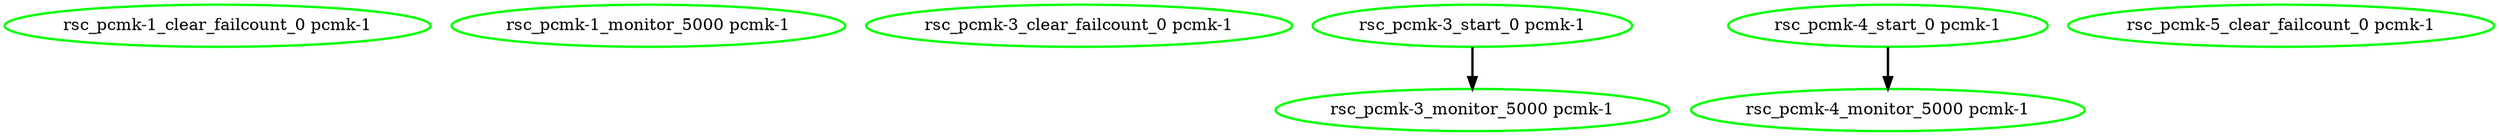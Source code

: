  digraph "g" {
"rsc_pcmk-1_clear_failcount_0 pcmk-1" [ style=bold color="green" fontcolor="black"]
"rsc_pcmk-1_monitor_5000 pcmk-1" [ style=bold color="green" fontcolor="black"]
"rsc_pcmk-3_clear_failcount_0 pcmk-1" [ style=bold color="green" fontcolor="black"]
"rsc_pcmk-3_monitor_5000 pcmk-1" [ style=bold color="green" fontcolor="black"]
"rsc_pcmk-3_start_0 pcmk-1" -> "rsc_pcmk-3_monitor_5000 pcmk-1" [ style = bold]
"rsc_pcmk-3_start_0 pcmk-1" [ style=bold color="green" fontcolor="black"]
"rsc_pcmk-4_monitor_5000 pcmk-1" [ style=bold color="green" fontcolor="black"]
"rsc_pcmk-4_start_0 pcmk-1" -> "rsc_pcmk-4_monitor_5000 pcmk-1" [ style = bold]
"rsc_pcmk-4_start_0 pcmk-1" [ style=bold color="green" fontcolor="black"]
"rsc_pcmk-5_clear_failcount_0 pcmk-1" [ style=bold color="green" fontcolor="black"]
}

